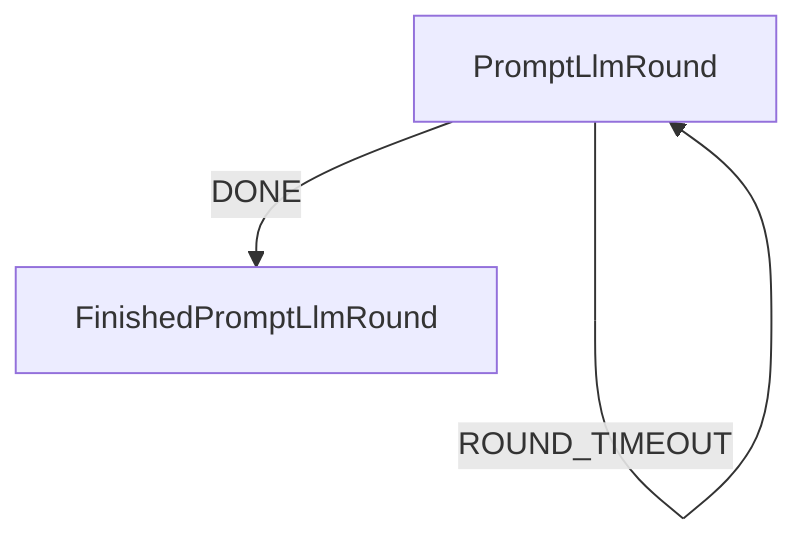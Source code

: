 graph TD
  PromptLlmRound
  PromptLlmRound
  FinishedPromptLlmRound
  PromptLlmRound -->|DONE| FinishedPromptLlmRound
  PromptLlmRound -->|NO_MAJORITY| PromptLlmRound
  PromptLlmRound -->|ROUND_TIMEOUT| PromptLlmRound